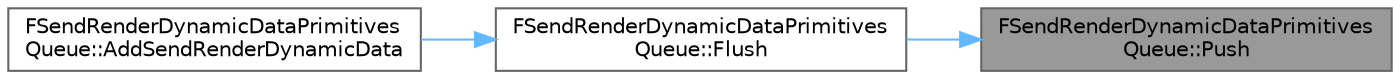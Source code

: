 digraph "FSendRenderDynamicDataPrimitivesQueue::Push"
{
 // INTERACTIVE_SVG=YES
 // LATEX_PDF_SIZE
  bgcolor="transparent";
  edge [fontname=Helvetica,fontsize=10,labelfontname=Helvetica,labelfontsize=10];
  node [fontname=Helvetica,fontsize=10,shape=box,height=0.2,width=0.4];
  rankdir="RL";
  Node1 [id="Node000001",label="FSendRenderDynamicDataPrimitives\lQueue::Push",height=0.2,width=0.4,color="gray40", fillcolor="grey60", style="filled", fontcolor="black",tooltip=" "];
  Node1 -> Node2 [id="edge1_Node000001_Node000002",dir="back",color="steelblue1",style="solid",tooltip=" "];
  Node2 [id="Node000002",label="FSendRenderDynamicDataPrimitives\lQueue::Flush",height=0.2,width=0.4,color="grey40", fillcolor="white", style="filled",URL="$d0/d8f/structFSendRenderDynamicDataPrimitivesQueue.html#ade6ba2d84210edf712c511ec70b7b77a",tooltip=" "];
  Node2 -> Node3 [id="edge2_Node000002_Node000003",dir="back",color="steelblue1",style="solid",tooltip=" "];
  Node3 [id="Node000003",label="FSendRenderDynamicDataPrimitives\lQueue::AddSendRenderDynamicData",height=0.2,width=0.4,color="grey40", fillcolor="white", style="filled",URL="$d0/d8f/structFSendRenderDynamicDataPrimitivesQueue.html#afdb2812a1332875df8df51e40aad9f02",tooltip=" "];
}
